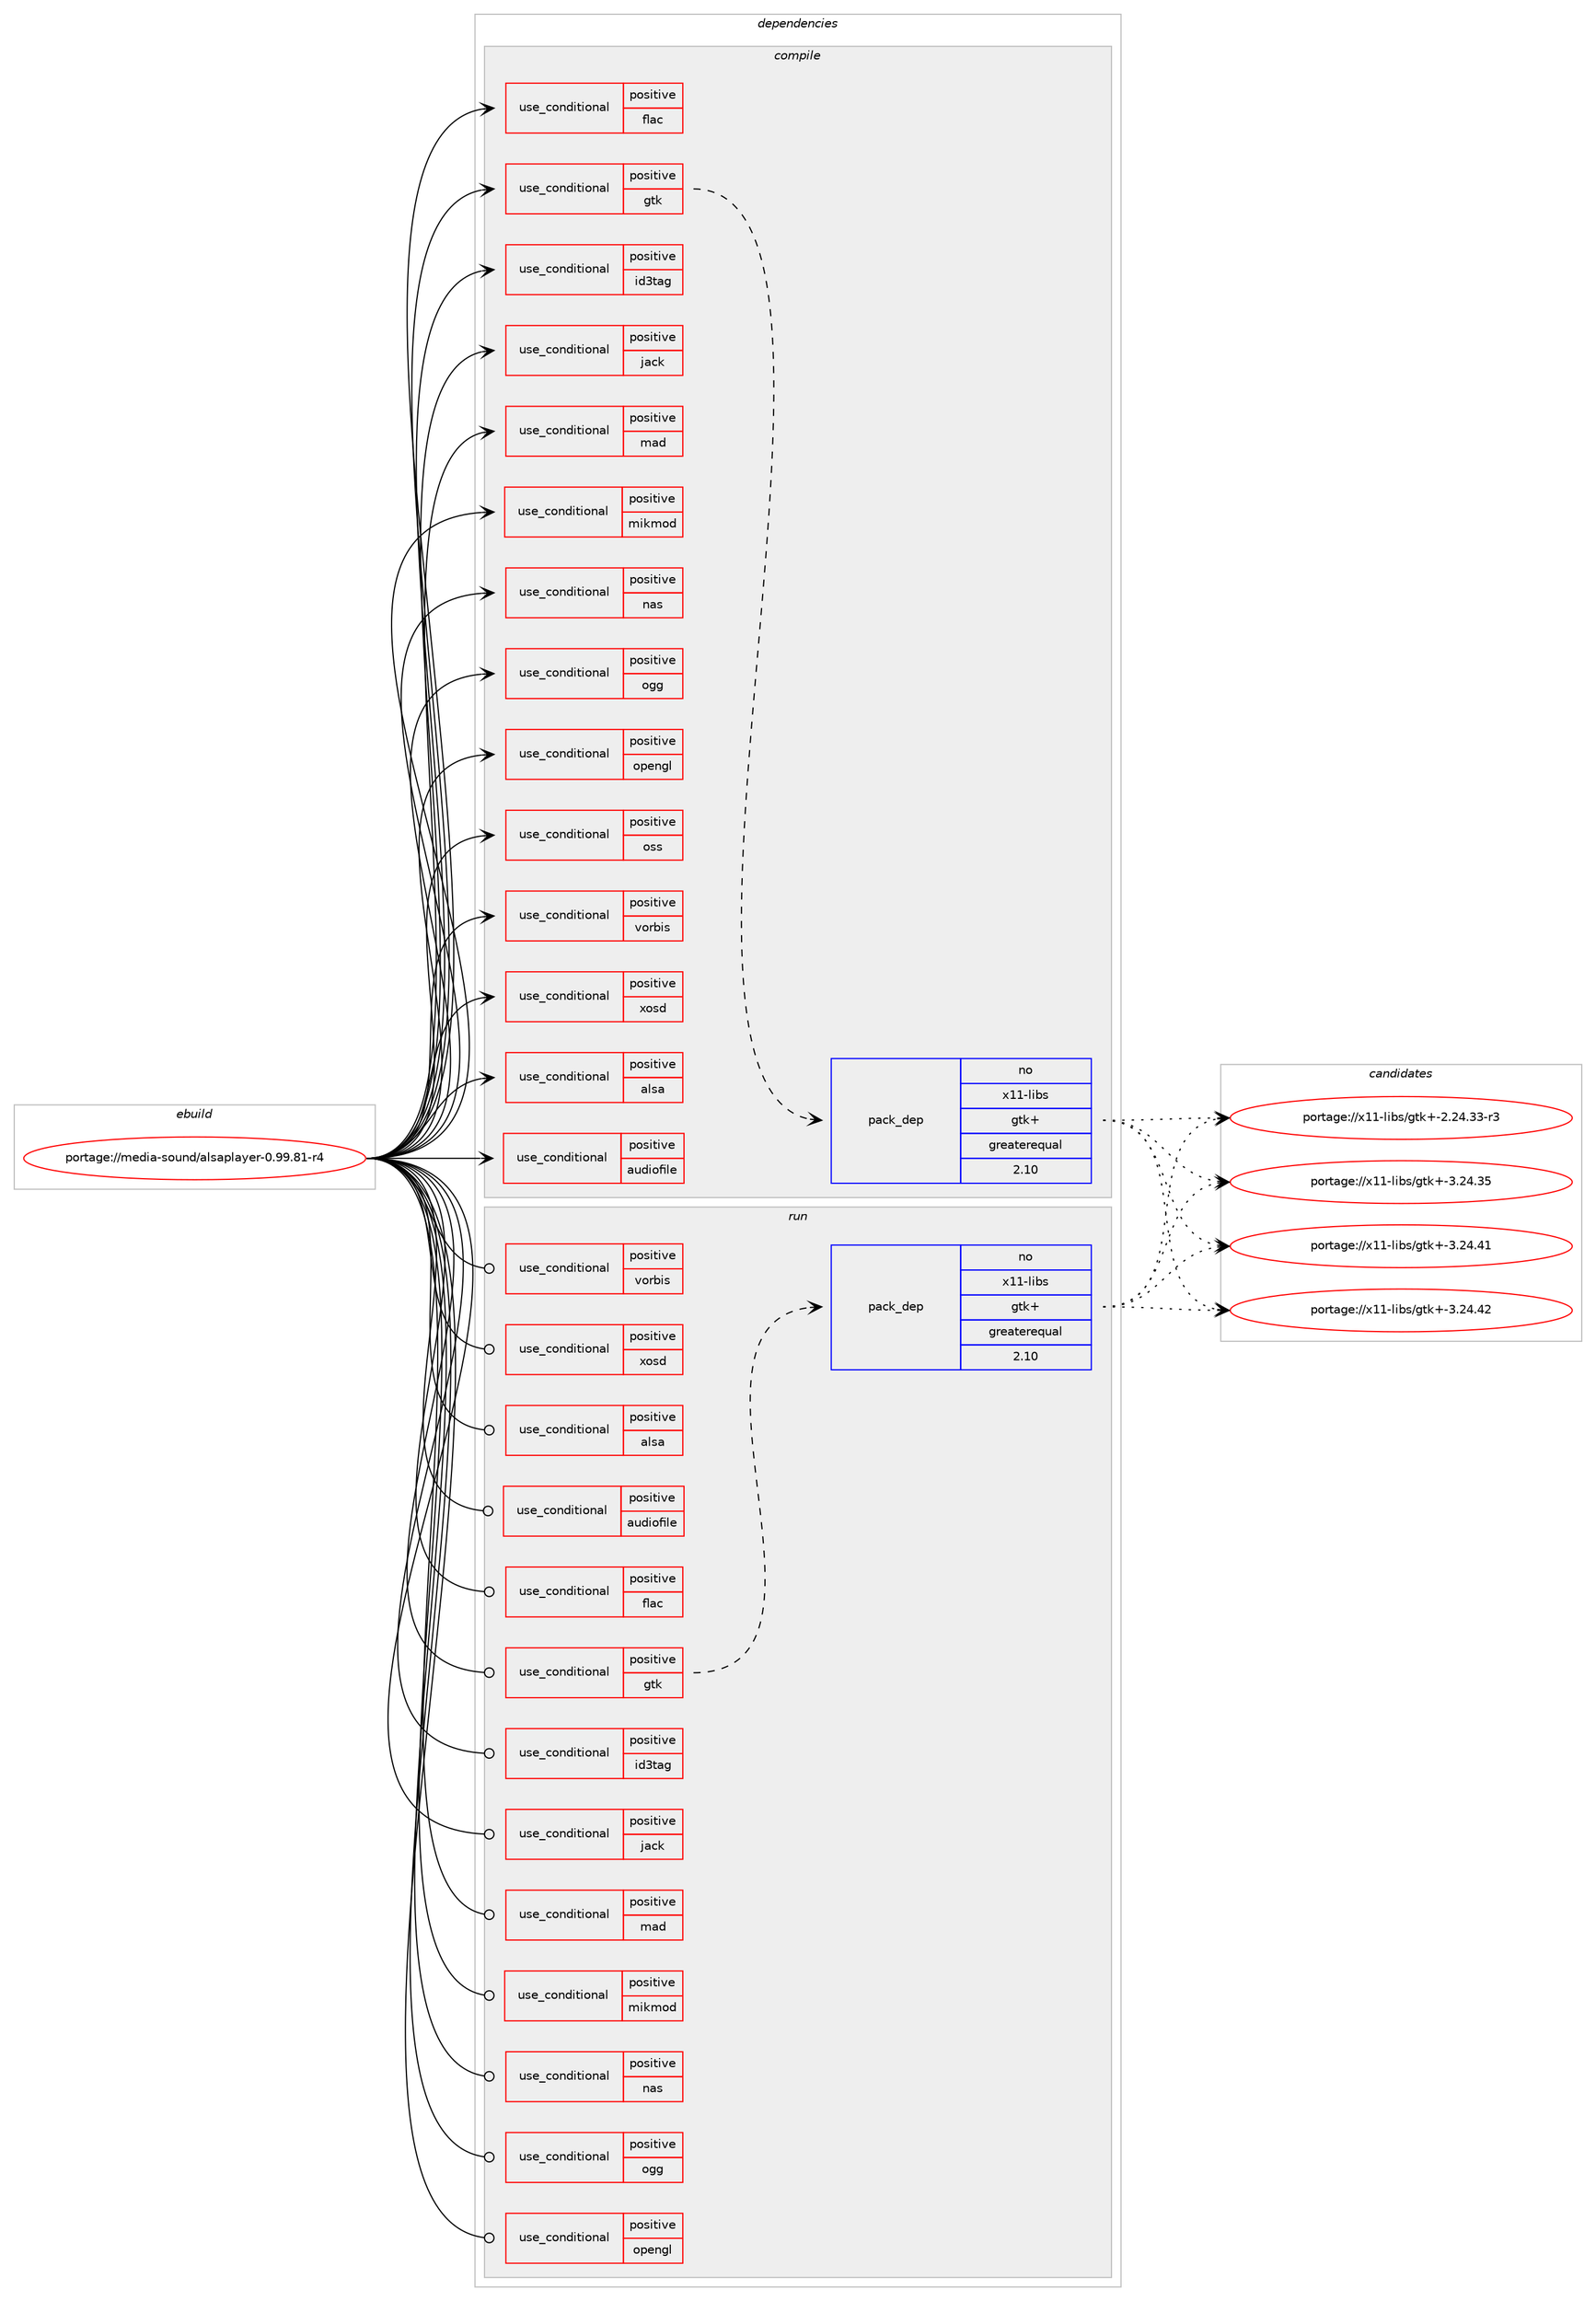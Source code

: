 digraph prolog {

# *************
# Graph options
# *************

newrank=true;
concentrate=true;
compound=true;
graph [rankdir=LR,fontname=Helvetica,fontsize=10,ranksep=1.5];#, ranksep=2.5, nodesep=0.2];
edge  [arrowhead=vee];
node  [fontname=Helvetica,fontsize=10];

# **********
# The ebuild
# **********

subgraph cluster_leftcol {
color=gray;
rank=same;
label=<<i>ebuild</i>>;
id [label="portage://media-sound/alsaplayer-0.99.81-r4", color=red, width=4, href="../media-sound/alsaplayer-0.99.81-r4.svg"];
}

# ****************
# The dependencies
# ****************

subgraph cluster_midcol {
color=gray;
label=<<i>dependencies</i>>;
subgraph cluster_compile {
fillcolor="#eeeeee";
style=filled;
label=<<i>compile</i>>;
subgraph cond76987 {
dependency161670 [label=<<TABLE BORDER="0" CELLBORDER="1" CELLSPACING="0" CELLPADDING="4"><TR><TD ROWSPAN="3" CELLPADDING="10">use_conditional</TD></TR><TR><TD>positive</TD></TR><TR><TD>alsa</TD></TR></TABLE>>, shape=none, color=red];
# *** BEGIN UNKNOWN DEPENDENCY TYPE (TODO) ***
# dependency161670 -> package_dependency(portage://media-sound/alsaplayer-0.99.81-r4,install,no,media-libs,alsa-lib,none,[,,],[],[])
# *** END UNKNOWN DEPENDENCY TYPE (TODO) ***

}
id:e -> dependency161670:w [weight=20,style="solid",arrowhead="vee"];
subgraph cond76988 {
dependency161671 [label=<<TABLE BORDER="0" CELLBORDER="1" CELLSPACING="0" CELLPADDING="4"><TR><TD ROWSPAN="3" CELLPADDING="10">use_conditional</TD></TR><TR><TD>positive</TD></TR><TR><TD>audiofile</TD></TR></TABLE>>, shape=none, color=red];
# *** BEGIN UNKNOWN DEPENDENCY TYPE (TODO) ***
# dependency161671 -> package_dependency(portage://media-sound/alsaplayer-0.99.81-r4,install,no,media-libs,audiofile,none,[,,],any_same_slot,[])
# *** END UNKNOWN DEPENDENCY TYPE (TODO) ***

}
id:e -> dependency161671:w [weight=20,style="solid",arrowhead="vee"];
subgraph cond76989 {
dependency161672 [label=<<TABLE BORDER="0" CELLBORDER="1" CELLSPACING="0" CELLPADDING="4"><TR><TD ROWSPAN="3" CELLPADDING="10">use_conditional</TD></TR><TR><TD>positive</TD></TR><TR><TD>flac</TD></TR></TABLE>>, shape=none, color=red];
# *** BEGIN UNKNOWN DEPENDENCY TYPE (TODO) ***
# dependency161672 -> package_dependency(portage://media-sound/alsaplayer-0.99.81-r4,install,no,media-libs,flac,none,[,,],any_same_slot,[])
# *** END UNKNOWN DEPENDENCY TYPE (TODO) ***

}
id:e -> dependency161672:w [weight=20,style="solid",arrowhead="vee"];
subgraph cond76990 {
dependency161673 [label=<<TABLE BORDER="0" CELLBORDER="1" CELLSPACING="0" CELLPADDING="4"><TR><TD ROWSPAN="3" CELLPADDING="10">use_conditional</TD></TR><TR><TD>positive</TD></TR><TR><TD>gtk</TD></TR></TABLE>>, shape=none, color=red];
subgraph pack82313 {
dependency161674 [label=<<TABLE BORDER="0" CELLBORDER="1" CELLSPACING="0" CELLPADDING="4" WIDTH="220"><TR><TD ROWSPAN="6" CELLPADDING="30">pack_dep</TD></TR><TR><TD WIDTH="110">no</TD></TR><TR><TD>x11-libs</TD></TR><TR><TD>gtk+</TD></TR><TR><TD>greaterequal</TD></TR><TR><TD>2.10</TD></TR></TABLE>>, shape=none, color=blue];
}
dependency161673:e -> dependency161674:w [weight=20,style="dashed",arrowhead="vee"];
}
id:e -> dependency161673:w [weight=20,style="solid",arrowhead="vee"];
subgraph cond76991 {
dependency161675 [label=<<TABLE BORDER="0" CELLBORDER="1" CELLSPACING="0" CELLPADDING="4"><TR><TD ROWSPAN="3" CELLPADDING="10">use_conditional</TD></TR><TR><TD>positive</TD></TR><TR><TD>id3tag</TD></TR></TABLE>>, shape=none, color=red];
# *** BEGIN UNKNOWN DEPENDENCY TYPE (TODO) ***
# dependency161675 -> package_dependency(portage://media-sound/alsaplayer-0.99.81-r4,install,no,media-libs,libid3tag,none,[,,],any_same_slot,[])
# *** END UNKNOWN DEPENDENCY TYPE (TODO) ***

}
id:e -> dependency161675:w [weight=20,style="solid",arrowhead="vee"];
subgraph cond76992 {
dependency161676 [label=<<TABLE BORDER="0" CELLBORDER="1" CELLSPACING="0" CELLPADDING="4"><TR><TD ROWSPAN="3" CELLPADDING="10">use_conditional</TD></TR><TR><TD>positive</TD></TR><TR><TD>jack</TD></TR></TABLE>>, shape=none, color=red];
# *** BEGIN UNKNOWN DEPENDENCY TYPE (TODO) ***
# dependency161676 -> package_dependency(portage://media-sound/alsaplayer-0.99.81-r4,install,no,virtual,jack,none,[,,],[],[])
# *** END UNKNOWN DEPENDENCY TYPE (TODO) ***

}
id:e -> dependency161676:w [weight=20,style="solid",arrowhead="vee"];
subgraph cond76993 {
dependency161677 [label=<<TABLE BORDER="0" CELLBORDER="1" CELLSPACING="0" CELLPADDING="4"><TR><TD ROWSPAN="3" CELLPADDING="10">use_conditional</TD></TR><TR><TD>positive</TD></TR><TR><TD>mad</TD></TR></TABLE>>, shape=none, color=red];
# *** BEGIN UNKNOWN DEPENDENCY TYPE (TODO) ***
# dependency161677 -> package_dependency(portage://media-sound/alsaplayer-0.99.81-r4,install,no,media-libs,libmad,none,[,,],[],[])
# *** END UNKNOWN DEPENDENCY TYPE (TODO) ***

}
id:e -> dependency161677:w [weight=20,style="solid",arrowhead="vee"];
subgraph cond76994 {
dependency161678 [label=<<TABLE BORDER="0" CELLBORDER="1" CELLSPACING="0" CELLPADDING="4"><TR><TD ROWSPAN="3" CELLPADDING="10">use_conditional</TD></TR><TR><TD>positive</TD></TR><TR><TD>mikmod</TD></TR></TABLE>>, shape=none, color=red];
# *** BEGIN UNKNOWN DEPENDENCY TYPE (TODO) ***
# dependency161678 -> package_dependency(portage://media-sound/alsaplayer-0.99.81-r4,install,no,media-libs,libmikmod,none,[,,],[slot(0)],[])
# *** END UNKNOWN DEPENDENCY TYPE (TODO) ***

}
id:e -> dependency161678:w [weight=20,style="solid",arrowhead="vee"];
subgraph cond76995 {
dependency161679 [label=<<TABLE BORDER="0" CELLBORDER="1" CELLSPACING="0" CELLPADDING="4"><TR><TD ROWSPAN="3" CELLPADDING="10">use_conditional</TD></TR><TR><TD>positive</TD></TR><TR><TD>nas</TD></TR></TABLE>>, shape=none, color=red];
# *** BEGIN UNKNOWN DEPENDENCY TYPE (TODO) ***
# dependency161679 -> package_dependency(portage://media-sound/alsaplayer-0.99.81-r4,install,no,media-libs,nas,none,[,,],[],[])
# *** END UNKNOWN DEPENDENCY TYPE (TODO) ***

}
id:e -> dependency161679:w [weight=20,style="solid",arrowhead="vee"];
subgraph cond76996 {
dependency161680 [label=<<TABLE BORDER="0" CELLBORDER="1" CELLSPACING="0" CELLPADDING="4"><TR><TD ROWSPAN="3" CELLPADDING="10">use_conditional</TD></TR><TR><TD>positive</TD></TR><TR><TD>ogg</TD></TR></TABLE>>, shape=none, color=red];
# *** BEGIN UNKNOWN DEPENDENCY TYPE (TODO) ***
# dependency161680 -> package_dependency(portage://media-sound/alsaplayer-0.99.81-r4,install,no,media-libs,libogg,none,[,,],[],[])
# *** END UNKNOWN DEPENDENCY TYPE (TODO) ***

}
id:e -> dependency161680:w [weight=20,style="solid",arrowhead="vee"];
subgraph cond76997 {
dependency161681 [label=<<TABLE BORDER="0" CELLBORDER="1" CELLSPACING="0" CELLPADDING="4"><TR><TD ROWSPAN="3" CELLPADDING="10">use_conditional</TD></TR><TR><TD>positive</TD></TR><TR><TD>opengl</TD></TR></TABLE>>, shape=none, color=red];
# *** BEGIN UNKNOWN DEPENDENCY TYPE (TODO) ***
# dependency161681 -> package_dependency(portage://media-sound/alsaplayer-0.99.81-r4,install,no,virtual,opengl,none,[,,],[],[])
# *** END UNKNOWN DEPENDENCY TYPE (TODO) ***

}
id:e -> dependency161681:w [weight=20,style="solid",arrowhead="vee"];
subgraph cond76998 {
dependency161682 [label=<<TABLE BORDER="0" CELLBORDER="1" CELLSPACING="0" CELLPADDING="4"><TR><TD ROWSPAN="3" CELLPADDING="10">use_conditional</TD></TR><TR><TD>positive</TD></TR><TR><TD>oss</TD></TR></TABLE>>, shape=none, color=red];
# *** BEGIN UNKNOWN DEPENDENCY TYPE (TODO) ***
# dependency161682 -> package_dependency(portage://media-sound/alsaplayer-0.99.81-r4,install,no,virtual,os-headers,none,[,,],[],[])
# *** END UNKNOWN DEPENDENCY TYPE (TODO) ***

}
id:e -> dependency161682:w [weight=20,style="solid",arrowhead="vee"];
subgraph cond76999 {
dependency161683 [label=<<TABLE BORDER="0" CELLBORDER="1" CELLSPACING="0" CELLPADDING="4"><TR><TD ROWSPAN="3" CELLPADDING="10">use_conditional</TD></TR><TR><TD>positive</TD></TR><TR><TD>vorbis</TD></TR></TABLE>>, shape=none, color=red];
# *** BEGIN UNKNOWN DEPENDENCY TYPE (TODO) ***
# dependency161683 -> package_dependency(portage://media-sound/alsaplayer-0.99.81-r4,install,no,media-libs,libvorbis,none,[,,],[],[])
# *** END UNKNOWN DEPENDENCY TYPE (TODO) ***

}
id:e -> dependency161683:w [weight=20,style="solid",arrowhead="vee"];
subgraph cond77000 {
dependency161684 [label=<<TABLE BORDER="0" CELLBORDER="1" CELLSPACING="0" CELLPADDING="4"><TR><TD ROWSPAN="3" CELLPADDING="10">use_conditional</TD></TR><TR><TD>positive</TD></TR><TR><TD>xosd</TD></TR></TABLE>>, shape=none, color=red];
# *** BEGIN UNKNOWN DEPENDENCY TYPE (TODO) ***
# dependency161684 -> package_dependency(portage://media-sound/alsaplayer-0.99.81-r4,install,no,x11-libs,xosd,none,[,,],[],[])
# *** END UNKNOWN DEPENDENCY TYPE (TODO) ***

}
id:e -> dependency161684:w [weight=20,style="solid",arrowhead="vee"];
# *** BEGIN UNKNOWN DEPENDENCY TYPE (TODO) ***
# id -> package_dependency(portage://media-sound/alsaplayer-0.99.81-r4,install,no,media-libs,libsndfile,none,[,,],any_same_slot,[])
# *** END UNKNOWN DEPENDENCY TYPE (TODO) ***

# *** BEGIN UNKNOWN DEPENDENCY TYPE (TODO) ***
# id -> package_dependency(portage://media-sound/alsaplayer-0.99.81-r4,install,no,sys-libs,zlib,none,[,,],any_same_slot,[])
# *** END UNKNOWN DEPENDENCY TYPE (TODO) ***

}
subgraph cluster_compileandrun {
fillcolor="#eeeeee";
style=filled;
label=<<i>compile and run</i>>;
}
subgraph cluster_run {
fillcolor="#eeeeee";
style=filled;
label=<<i>run</i>>;
subgraph cond77001 {
dependency161685 [label=<<TABLE BORDER="0" CELLBORDER="1" CELLSPACING="0" CELLPADDING="4"><TR><TD ROWSPAN="3" CELLPADDING="10">use_conditional</TD></TR><TR><TD>positive</TD></TR><TR><TD>alsa</TD></TR></TABLE>>, shape=none, color=red];
# *** BEGIN UNKNOWN DEPENDENCY TYPE (TODO) ***
# dependency161685 -> package_dependency(portage://media-sound/alsaplayer-0.99.81-r4,run,no,media-libs,alsa-lib,none,[,,],[],[])
# *** END UNKNOWN DEPENDENCY TYPE (TODO) ***

}
id:e -> dependency161685:w [weight=20,style="solid",arrowhead="odot"];
subgraph cond77002 {
dependency161686 [label=<<TABLE BORDER="0" CELLBORDER="1" CELLSPACING="0" CELLPADDING="4"><TR><TD ROWSPAN="3" CELLPADDING="10">use_conditional</TD></TR><TR><TD>positive</TD></TR><TR><TD>audiofile</TD></TR></TABLE>>, shape=none, color=red];
# *** BEGIN UNKNOWN DEPENDENCY TYPE (TODO) ***
# dependency161686 -> package_dependency(portage://media-sound/alsaplayer-0.99.81-r4,run,no,media-libs,audiofile,none,[,,],any_same_slot,[])
# *** END UNKNOWN DEPENDENCY TYPE (TODO) ***

}
id:e -> dependency161686:w [weight=20,style="solid",arrowhead="odot"];
subgraph cond77003 {
dependency161687 [label=<<TABLE BORDER="0" CELLBORDER="1" CELLSPACING="0" CELLPADDING="4"><TR><TD ROWSPAN="3" CELLPADDING="10">use_conditional</TD></TR><TR><TD>positive</TD></TR><TR><TD>flac</TD></TR></TABLE>>, shape=none, color=red];
# *** BEGIN UNKNOWN DEPENDENCY TYPE (TODO) ***
# dependency161687 -> package_dependency(portage://media-sound/alsaplayer-0.99.81-r4,run,no,media-libs,flac,none,[,,],any_same_slot,[])
# *** END UNKNOWN DEPENDENCY TYPE (TODO) ***

}
id:e -> dependency161687:w [weight=20,style="solid",arrowhead="odot"];
subgraph cond77004 {
dependency161688 [label=<<TABLE BORDER="0" CELLBORDER="1" CELLSPACING="0" CELLPADDING="4"><TR><TD ROWSPAN="3" CELLPADDING="10">use_conditional</TD></TR><TR><TD>positive</TD></TR><TR><TD>gtk</TD></TR></TABLE>>, shape=none, color=red];
subgraph pack82314 {
dependency161689 [label=<<TABLE BORDER="0" CELLBORDER="1" CELLSPACING="0" CELLPADDING="4" WIDTH="220"><TR><TD ROWSPAN="6" CELLPADDING="30">pack_dep</TD></TR><TR><TD WIDTH="110">no</TD></TR><TR><TD>x11-libs</TD></TR><TR><TD>gtk+</TD></TR><TR><TD>greaterequal</TD></TR><TR><TD>2.10</TD></TR></TABLE>>, shape=none, color=blue];
}
dependency161688:e -> dependency161689:w [weight=20,style="dashed",arrowhead="vee"];
}
id:e -> dependency161688:w [weight=20,style="solid",arrowhead="odot"];
subgraph cond77005 {
dependency161690 [label=<<TABLE BORDER="0" CELLBORDER="1" CELLSPACING="0" CELLPADDING="4"><TR><TD ROWSPAN="3" CELLPADDING="10">use_conditional</TD></TR><TR><TD>positive</TD></TR><TR><TD>id3tag</TD></TR></TABLE>>, shape=none, color=red];
# *** BEGIN UNKNOWN DEPENDENCY TYPE (TODO) ***
# dependency161690 -> package_dependency(portage://media-sound/alsaplayer-0.99.81-r4,run,no,media-libs,libid3tag,none,[,,],any_same_slot,[])
# *** END UNKNOWN DEPENDENCY TYPE (TODO) ***

}
id:e -> dependency161690:w [weight=20,style="solid",arrowhead="odot"];
subgraph cond77006 {
dependency161691 [label=<<TABLE BORDER="0" CELLBORDER="1" CELLSPACING="0" CELLPADDING="4"><TR><TD ROWSPAN="3" CELLPADDING="10">use_conditional</TD></TR><TR><TD>positive</TD></TR><TR><TD>jack</TD></TR></TABLE>>, shape=none, color=red];
# *** BEGIN UNKNOWN DEPENDENCY TYPE (TODO) ***
# dependency161691 -> package_dependency(portage://media-sound/alsaplayer-0.99.81-r4,run,no,virtual,jack,none,[,,],[],[])
# *** END UNKNOWN DEPENDENCY TYPE (TODO) ***

}
id:e -> dependency161691:w [weight=20,style="solid",arrowhead="odot"];
subgraph cond77007 {
dependency161692 [label=<<TABLE BORDER="0" CELLBORDER="1" CELLSPACING="0" CELLPADDING="4"><TR><TD ROWSPAN="3" CELLPADDING="10">use_conditional</TD></TR><TR><TD>positive</TD></TR><TR><TD>mad</TD></TR></TABLE>>, shape=none, color=red];
# *** BEGIN UNKNOWN DEPENDENCY TYPE (TODO) ***
# dependency161692 -> package_dependency(portage://media-sound/alsaplayer-0.99.81-r4,run,no,media-libs,libmad,none,[,,],[],[])
# *** END UNKNOWN DEPENDENCY TYPE (TODO) ***

}
id:e -> dependency161692:w [weight=20,style="solid",arrowhead="odot"];
subgraph cond77008 {
dependency161693 [label=<<TABLE BORDER="0" CELLBORDER="1" CELLSPACING="0" CELLPADDING="4"><TR><TD ROWSPAN="3" CELLPADDING="10">use_conditional</TD></TR><TR><TD>positive</TD></TR><TR><TD>mikmod</TD></TR></TABLE>>, shape=none, color=red];
# *** BEGIN UNKNOWN DEPENDENCY TYPE (TODO) ***
# dependency161693 -> package_dependency(portage://media-sound/alsaplayer-0.99.81-r4,run,no,media-libs,libmikmod,none,[,,],[slot(0)],[])
# *** END UNKNOWN DEPENDENCY TYPE (TODO) ***

}
id:e -> dependency161693:w [weight=20,style="solid",arrowhead="odot"];
subgraph cond77009 {
dependency161694 [label=<<TABLE BORDER="0" CELLBORDER="1" CELLSPACING="0" CELLPADDING="4"><TR><TD ROWSPAN="3" CELLPADDING="10">use_conditional</TD></TR><TR><TD>positive</TD></TR><TR><TD>nas</TD></TR></TABLE>>, shape=none, color=red];
# *** BEGIN UNKNOWN DEPENDENCY TYPE (TODO) ***
# dependency161694 -> package_dependency(portage://media-sound/alsaplayer-0.99.81-r4,run,no,media-libs,nas,none,[,,],[],[])
# *** END UNKNOWN DEPENDENCY TYPE (TODO) ***

}
id:e -> dependency161694:w [weight=20,style="solid",arrowhead="odot"];
subgraph cond77010 {
dependency161695 [label=<<TABLE BORDER="0" CELLBORDER="1" CELLSPACING="0" CELLPADDING="4"><TR><TD ROWSPAN="3" CELLPADDING="10">use_conditional</TD></TR><TR><TD>positive</TD></TR><TR><TD>ogg</TD></TR></TABLE>>, shape=none, color=red];
# *** BEGIN UNKNOWN DEPENDENCY TYPE (TODO) ***
# dependency161695 -> package_dependency(portage://media-sound/alsaplayer-0.99.81-r4,run,no,media-libs,libogg,none,[,,],[],[])
# *** END UNKNOWN DEPENDENCY TYPE (TODO) ***

}
id:e -> dependency161695:w [weight=20,style="solid",arrowhead="odot"];
subgraph cond77011 {
dependency161696 [label=<<TABLE BORDER="0" CELLBORDER="1" CELLSPACING="0" CELLPADDING="4"><TR><TD ROWSPAN="3" CELLPADDING="10">use_conditional</TD></TR><TR><TD>positive</TD></TR><TR><TD>opengl</TD></TR></TABLE>>, shape=none, color=red];
# *** BEGIN UNKNOWN DEPENDENCY TYPE (TODO) ***
# dependency161696 -> package_dependency(portage://media-sound/alsaplayer-0.99.81-r4,run,no,virtual,opengl,none,[,,],[],[])
# *** END UNKNOWN DEPENDENCY TYPE (TODO) ***

}
id:e -> dependency161696:w [weight=20,style="solid",arrowhead="odot"];
subgraph cond77012 {
dependency161697 [label=<<TABLE BORDER="0" CELLBORDER="1" CELLSPACING="0" CELLPADDING="4"><TR><TD ROWSPAN="3" CELLPADDING="10">use_conditional</TD></TR><TR><TD>positive</TD></TR><TR><TD>vorbis</TD></TR></TABLE>>, shape=none, color=red];
# *** BEGIN UNKNOWN DEPENDENCY TYPE (TODO) ***
# dependency161697 -> package_dependency(portage://media-sound/alsaplayer-0.99.81-r4,run,no,media-libs,libvorbis,none,[,,],[],[])
# *** END UNKNOWN DEPENDENCY TYPE (TODO) ***

}
id:e -> dependency161697:w [weight=20,style="solid",arrowhead="odot"];
subgraph cond77013 {
dependency161698 [label=<<TABLE BORDER="0" CELLBORDER="1" CELLSPACING="0" CELLPADDING="4"><TR><TD ROWSPAN="3" CELLPADDING="10">use_conditional</TD></TR><TR><TD>positive</TD></TR><TR><TD>xosd</TD></TR></TABLE>>, shape=none, color=red];
# *** BEGIN UNKNOWN DEPENDENCY TYPE (TODO) ***
# dependency161698 -> package_dependency(portage://media-sound/alsaplayer-0.99.81-r4,run,no,x11-libs,xosd,none,[,,],[],[])
# *** END UNKNOWN DEPENDENCY TYPE (TODO) ***

}
id:e -> dependency161698:w [weight=20,style="solid",arrowhead="odot"];
# *** BEGIN UNKNOWN DEPENDENCY TYPE (TODO) ***
# id -> package_dependency(portage://media-sound/alsaplayer-0.99.81-r4,run,no,media-libs,libsndfile,none,[,,],any_same_slot,[])
# *** END UNKNOWN DEPENDENCY TYPE (TODO) ***

# *** BEGIN UNKNOWN DEPENDENCY TYPE (TODO) ***
# id -> package_dependency(portage://media-sound/alsaplayer-0.99.81-r4,run,no,sys-libs,zlib,none,[,,],any_same_slot,[])
# *** END UNKNOWN DEPENDENCY TYPE (TODO) ***

}
}

# **************
# The candidates
# **************

subgraph cluster_choices {
rank=same;
color=gray;
label=<<i>candidates</i>>;

subgraph choice82313 {
color=black;
nodesep=1;
choice12049494510810598115471031161074345504650524651514511451 [label="portage://x11-libs/gtk+-2.24.33-r3", color=red, width=4,href="../x11-libs/gtk+-2.24.33-r3.svg"];
choice1204949451081059811547103116107434551465052465153 [label="portage://x11-libs/gtk+-3.24.35", color=red, width=4,href="../x11-libs/gtk+-3.24.35.svg"];
choice1204949451081059811547103116107434551465052465249 [label="portage://x11-libs/gtk+-3.24.41", color=red, width=4,href="../x11-libs/gtk+-3.24.41.svg"];
choice1204949451081059811547103116107434551465052465250 [label="portage://x11-libs/gtk+-3.24.42", color=red, width=4,href="../x11-libs/gtk+-3.24.42.svg"];
dependency161674:e -> choice12049494510810598115471031161074345504650524651514511451:w [style=dotted,weight="100"];
dependency161674:e -> choice1204949451081059811547103116107434551465052465153:w [style=dotted,weight="100"];
dependency161674:e -> choice1204949451081059811547103116107434551465052465249:w [style=dotted,weight="100"];
dependency161674:e -> choice1204949451081059811547103116107434551465052465250:w [style=dotted,weight="100"];
}
subgraph choice82314 {
color=black;
nodesep=1;
choice12049494510810598115471031161074345504650524651514511451 [label="portage://x11-libs/gtk+-2.24.33-r3", color=red, width=4,href="../x11-libs/gtk+-2.24.33-r3.svg"];
choice1204949451081059811547103116107434551465052465153 [label="portage://x11-libs/gtk+-3.24.35", color=red, width=4,href="../x11-libs/gtk+-3.24.35.svg"];
choice1204949451081059811547103116107434551465052465249 [label="portage://x11-libs/gtk+-3.24.41", color=red, width=4,href="../x11-libs/gtk+-3.24.41.svg"];
choice1204949451081059811547103116107434551465052465250 [label="portage://x11-libs/gtk+-3.24.42", color=red, width=4,href="../x11-libs/gtk+-3.24.42.svg"];
dependency161689:e -> choice12049494510810598115471031161074345504650524651514511451:w [style=dotted,weight="100"];
dependency161689:e -> choice1204949451081059811547103116107434551465052465153:w [style=dotted,weight="100"];
dependency161689:e -> choice1204949451081059811547103116107434551465052465249:w [style=dotted,weight="100"];
dependency161689:e -> choice1204949451081059811547103116107434551465052465250:w [style=dotted,weight="100"];
}
}

}
